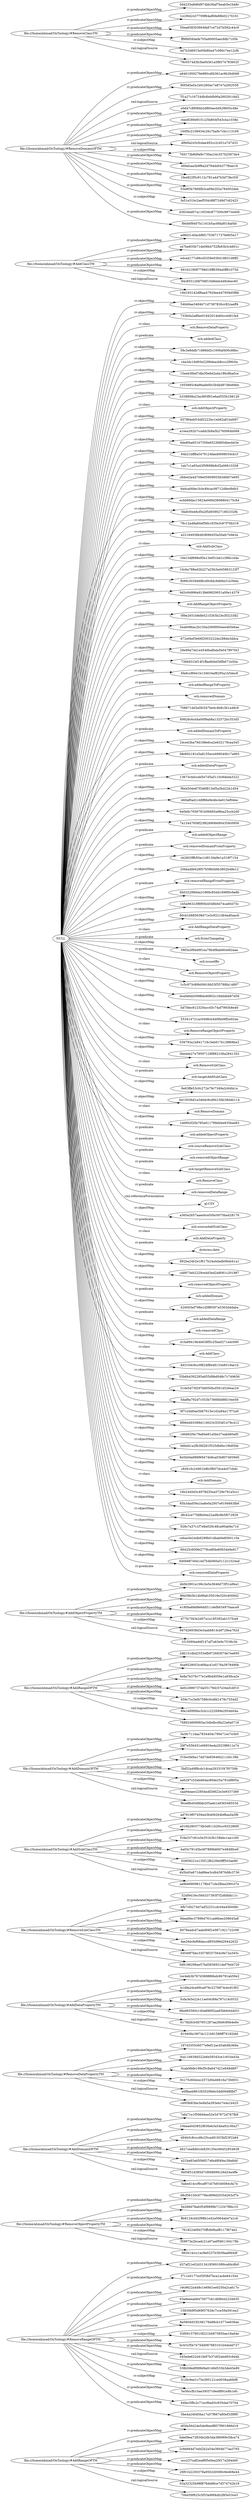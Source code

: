 digraph ar2dtool_diagram { 
rankdir=LR;
size="1501"
	"file:///home/ahmad/OnToology/#AddRangeOPTM" -> "df3fa56424e5de9bedf857f901866d19" [ label = "rr:predicateObjectMap" ];
	"file:///home/ahmad/OnToology/#AddRangeOPTM" -> "bde09ea72834b2db3da386969c58ce74" [ label = "rr:predicateObjectMap" ];
	"file:///home/ahmad/OnToology/#AddRangeOPTM" -> "2c8e664d7edd2b2a54e3604b77aa3765" [ label = "rr:predicateObjectMap" ];
	"file:///home/ahmad/OnToology/#AddRangeOPTM" -> "ecc237ca82eaf6f5e0ea20f17a264d49" [ label = "rr:predicateObjectMap" ];
	"file:///home/ahmad/OnToology/#AddRangeOPTM" -> "28f01b2250378a950249380c9e468e44" [ label = "rr:predicateObjectMap" ];
	"file:///home/ahmad/OnToology/#AddRangeOPTM" -> "03a32325b98f876de88ce7d574742b18" [ label = "rr:subjectMap" ];
	"file:///home/ahmad/OnToology/#AddRangeOPTM" -> "70bd59f925c5f53a99f4db2f85e53ce3" [ label = "rml:logicalSource" ];
	"file:///home/ahmad/OnToology/#RemoveRangeOPTM" -> "d37af21e02d3134185691089ca84c8b0" [ label = "rr:predicateObjectMap" ];
	"file:///home/ahmad/OnToology/#RemoveRangeOPTM" -> "f711e0177ecf3f38d7bca1acbe841544" [ label = "rr:predicateObjectMap" ];
	"file:///home/ahmad/OnToology/#RemoveRangeOPTM" -> "c9c9622a448c1e69d1ee0250a2ca617e" [ label = "rr:predicateObjectMap" ];
	"file:///home/ahmad/OnToology/#RemoveRangeOPTM" -> "63a8eeeab8475077cb14fd844223dd35" [ label = "rr:predicateObjectMap" ];
	"file:///home/ahmad/OnToology/#RemoveRangeOPTM" -> "15830b9f5d69f3763dc7cce59a591ea3" [ label = "rr:predicateObjectMap" ];
	"file:///home/ahmad/OnToology/#RemoveRangeOPTM" -> "8a5804d33f166176e88cb1077ee636ae" [ label = "rml:logicalSource" ];
	"file:///home/ahmad/OnToology/#RemoveRangeOPTM" -> "03f091579010f221b0875850ae18a64e" [ label = "rr:subjectMap" ];
	"file:///home/ahmad/OnToology/#RemoveRangeOPTM" -> "bc431f5b7e75dd087683101b44a4d727" [ label = "rr:predicateObjectMap" ];
	"file:///home/ahmad/OnToology/#RemoveRangeOPTM" -> "045ede622d41fe97b37d02abd93c9d4b" [ label = "rr:predicateObjectMap" ];
	"file:///home/ahmad/OnToology/#RemoveRangeOPTM" -> "338b58edf089d9a9149d533b3de45e89" [ label = "rml:logicalSource" ];
	"file:///home/ahmad/OnToology/#RemoveRangeOPTM" -> "f129c9ee1c75e395121ce0038aa6fef8" [ label = "rr:predicateObjectMap" ];
	"file:///home/ahmad/OnToology/#RemoveRangeOPTM" -> "5e56ccfb10ae39557c9e4f891e9b1efc" [ label = "rr:subjectMap" ];
	"file:///home/ahmad/OnToology/#RemoveRangeOPTM" -> "64fac5f8c2c71ec9beb5c935dae70704" [ label = "rr:predicateObjectMap" ];
	"file:///home/ahmad/OnToology/#RemoveRangeOPTM" -> "0be4a240d5ba17a57f667a80ef33f9f0" [ label = "rr:predicateObjectMap" ];
	"file:///home/ahmad/OnToology/#RemoveObjectPropertyTM" -> "d8cf56150c0779bc899d2035d263cf7e" [ label = "rr:predicateObjectMap" ];
	"file:///home/ahmad/OnToology/#RemoveObjectPropertyTM" -> "5e268d78afcf54f9898b712347f8bc10" [ label = "rr:predicateObjectMap" ];
	"file:///home/ahmad/OnToology/#RemoveObjectPropertyTM" -> "ffe8124cd42f98b1e42a5664ab47a1cb" [ label = "rr:predicateObjectMap" ];
	"file:///home/ahmad/OnToology/#RemoveObjectPropertyTM" -> "76182246f4370ffcfe9baf8117f874e2" [ label = "rr:predicateObjectMap" ];
	"file:///home/ahmad/OnToology/#RemoveObjectPropertyTM" -> "f59973e2bcadc21a97aef5661164178b" [ label = "rr:subjectMap" ];
	"file:///home/ahmad/OnToology/#RemoveObjectPropertyTM" -> "982614ccc1ac9e0237b3fc0faa6fd4df" [ label = "rml:logicalSource" ];
	"file:///home/ahmad/OnToology/#AddDomainDPTM" -> "7efa71e1f506d4ea52e347672d787fb8" [ label = "rr:predicateObjectMap" ];
	"file:///home/ahmad/OnToology/#AddDomainDPTM" -> "10baae0d3852f836eb3a54ba92c36a27" [ label = "rr:predicateObjectMap" ];
	"file:///home/ahmad/OnToology/#AddDomainDPTM" -> "d94b5c8cccd6c25ca481933bf23f1b84" [ label = "rr:predicateObjectMap" ];
	"file:///home/ahmad/OnToology/#AddDomainDPTM" -> "4627cee8d0ccb829135ec06452854838" [ label = "rr:predicateObjectMap" ];
	"file:///home/ahmad/OnToology/#AddDomainDPTM" -> "e21ba83a65f46f17efa48f49ac38a6dd" [ label = "rr:predicateObjectMap" ];
	"file:///home/ahmad/OnToology/#AddDomainDPTM" -> "9ef3851d385d7c9f48690c26d24a4ffe" [ label = "rr:subjectMap" ];
	"file:///home/ahmad/OnToology/#AddDomainDPTM" -> "5abed14ccf9caf97cb7b9340084cfa74" [ label = "rml:logicalSource" ];
	"file:///home/ahmad/OnToology/#RemoveDataPropertyTM" -> "18743355c6077e9ef12ac45afc8b369a" [ label = "rr:predicateObjectMap" ];
	"file:///home/ahmad/OnToology/#RemoveDataPropertyTM" -> "3ca11b639d322e6e59343ce1c91ba43a" [ label = "rr:predicateObjectMap" ];
	"file:///home/ahmad/OnToology/#RemoveDataPropertyTM" -> "0cab0fefe199cf5c9a647421e649d897" [ label = "rr:predicateObjectMap" ];
	"file:///home/ahmad/OnToology/#RemoveDataPropertyTM" -> "91c75c60dcec2572d0a46616a73fd931" [ label = "rr:predicateObjectMap" ];
	"file:///home/ahmad/OnToology/#RemoveDataPropertyTM" -> "e0f8aeb861f45520fe6c5dd094f6fbf7" [ label = "rr:subjectMap" ];
	"file:///home/ahmad/OnToology/#RemoveDataPropertyTM" -> "c495fb83be3e4fe5a393ebc7e4a1b425" [ label = "rml:logicalSource" ];
	"file:///home/ahmad/OnToology/#AddDataPropertyTM" -> "1ec4eb3b767d368886bdc86791ab59e2" [ label = "rr:predicateObjectMap" ];
	"file:///home/ahmad/OnToology/#AddDataPropertyTM" -> "b1d9a2dce69ca976c2276874cbc81f63" [ label = "rr:predicateObjectMap" ];
	"file:///home/ahmad/OnToology/#AddDataPropertyTM" -> "fcda3e5e22e11ae04c89a797c14c0532" [ label = "rr:predicateObjectMap" ];
	"file:///home/ahmad/OnToology/#AddDataPropertyTM" -> "98a965560c140a89692aa65bb644dd31" [ label = "rr:predicateObjectMap" ];
	"file:///home/ahmad/OnToology/#AddDataPropertyTM" -> "617fd263cfd7951287aa26b9c90b4e6e" [ label = "rr:subjectMap" ];
	"file:///home/ahmad/OnToology/#AddDataPropertyTM" -> "81940fa1907dc121b81588ff79182bfd" [ label = "rml:logicalSource" ];
	"file:///home/ahmad/OnToology/#RemoveSubClassTM" -> "324f9419cc564337393f7f2dfdfdb11c" [ label = "rr:predicateObjectMap" ];
	"file:///home/ahmad/OnToology/#RemoveSubClassTM" -> "4fb7cf4274d7ad52231cdc04a45b0d9c" [ label = "rr:predicateObjectMap" ];
	"file:///home/ahmad/OnToology/#RemoveSubClassTM" -> "9dea6fec37896d761cad6bee208645a8" [ label = "rr:predicateObjectMap" ];
	"file:///home/ahmad/OnToology/#RemoveSubClassTM" -> "8d78eadcd7aabd06f1e0871921722c98" [ label = "rr:predicateObjectMap" ];
	"file:///home/ahmad/OnToology/#RemoveSubClassTM" -> "fae26dcfef68daccd855d96d29442632" [ label = "rr:predicateObjectMap" ];
	"file:///home/ahmad/OnToology/#RemoveSubClassTM" -> "3d549f7bbc33578f337564c9e72a345c" [ label = "rr:subjectMap" ];
	"file:///home/ahmad/OnToology/#RemoveSubClassTM" -> "5d9196298ae57bd5836921def76d4720" [ label = "rml:logicalSource" ];
	"file:///home/ahmad/OnToology/#AddSubClassTM" -> "ad7919f07459a43b406264bf8aa5a5f6" [ label = "rr:predicateObjectMap" ];
	"file:///home/ahmad/OnToology/#AddSubClassTM" -> "a016b280377db3e811b29ccc925286f0" [ label = "rr:predicateObjectMap" ];
	"file:///home/ahmad/OnToology/#AddSubClassTM" -> "f19a337c81e3e351b3b158ebc1ae1c00" [ label = "rr:predicateObjectMap" ];
	"file:///home/ahmad/OnToology/#AddSubClassTM" -> "4a03c79145bc6f7889b6607e4848fce9" [ label = "rr:predicateObjectMap" ];
	"file:///home/ahmad/OnToology/#AddSubClassTM" -> "02859221e135f12fb239e0fff503ae90" [ label = "rr:predicateObjectMap" ];
	"file:///home/ahmad/OnToology/#AddSubClassTM" -> "4b5b45a671da88ee3cdb43876d8c3736" [ label = "rr:subjectMap" ];
	"file:///home/ahmad/OnToology/#AddSubClassTM" -> "ae9b6680961178b471de2fbea290c37e" [ label = "rml:logicalSource" ];
	"file:///home/ahmad/OnToology/#AddDomainOPTM" -> "3a3fc711daa7834404c790e71ec7e3b5" [ label = "rr:predicateObjectMap" ];
	"file:///home/ahmad/OnToology/#AddDomainOPTM" -> "29f7e556451e06934eda2023f8611e74" [ label = "rr:predicateObjectMap" ];
	"file:///home/ahmad/OnToology/#AddDomainOPTM" -> "f10ecf4f4a17dd7de83646b211d4138b" [ label = "rr:predicateObjectMap" ];
	"file:///home/ahmad/OnToology/#AddDomainOPTM" -> "5bf52a49f8cdc1dcaa26331f47f0759b" [ label = "rr:predicateObjectMap" ];
	"file:///home/ahmad/OnToology/#AddDomainOPTM" -> "aa6297c52ebd64ac80de25a791bf895a" [ label = "rr:predicateObjectMap" ];
	"file:///home/ahmad/OnToology/#AddDomainOPTM" -> "caa94eaec2285da4f26822e3e9337389" [ label = "rr:subjectMap" ];
	"file:///home/ahmad/OnToology/#AddDomainOPTM" -> "f6ce8fe45d8fab205ade1a936548553d" [ label = "rml:logicalSource" ];
	"file:///home/ahmad/OnToology/#AddRangeDPTM" -> "2d6131dbd2553efb97268307de7ee695" [ label = "rr:predicateObjectMap" ];
	"file:///home/ahmad/OnToology/#AddRangeDPTM" -> "0ca9528053c468ac41ef176a3978490b" [ label = "rr:predicateObjectMap" ];
	"file:///home/ahmad/OnToology/#AddRangeDPTM" -> "4e8a7b376c77e1e9bd4056e1a936ca2e" [ label = "rr:predicateObjectMap" ];
	"file:///home/ahmad/OnToology/#AddRangeDPTM" -> "4e0c2886737da55179dc57e34a5cbf10" [ label = "rr:predicateObjectMap" ];
	"file:///home/ahmad/OnToology/#AddRangeDPTM" -> "459c7cc3ef47588c0cdfd1478c7554d2" [ label = "rr:predicateObjectMap" ];
	"file:///home/ahmad/OnToology/#AddRangeDPTM" -> "6fa1bf0f06bc5cb1c222699e2954b04a" [ label = "rr:subjectMap" ];
	"file:///home/ahmad/OnToology/#AddRangeDPTM" -> "768924669083ac34bdbcdfa22a6a0716" [ label = "rml:logicalSource" ];
	"file:///home/ahmad/OnToology/#AddObjectPropertyTM" -> "4b0b3901e196c3e5e3646d73f51a9ba1" [ label = "rr:predicateObjectMap" ];
	"file:///home/ahmad/OnToology/#AddObjectPropertyTM" -> "89d38b5b14b9fafc35018e320c400942" [ label = "rr:predicateObjectMap" ];
	"file:///home/ahmad/OnToology/#AddObjectPropertyTM" -> "e180ba68d8e6dd511defb634970aaca9" [ label = "rr:predicateObjectMap" ];
	"file:///home/ahmad/OnToology/#AddObjectPropertyTM" -> "d77fc7f43e2d07a1a185392ab157fce9" [ label = "rr:predicateObjectMap" ];
	"file:///home/ahmad/OnToology/#AddObjectPropertyTM" -> "947d26938d3e3aabb814cbf728ea792d" [ label = "rr:subjectMap" ];
	"file:///home/ahmad/OnToology/#AddObjectPropertyTM" -> "1f15090ea9df147af7a63e9c7f19fc3b" [ label = "rml:logicalSource" ];
	"NULL" -> "54bb9ae3484b71d7387826cc82caeff4" [ label = "rr:objectMap" ];
	"NULL" -> "733b0a2a8fae01842014eb0ccd481fa4" [ label = "rr:objectMap" ];
	"NULL" -> "och:RemoveDataProperty" [ label = "rr:class" ];
	"NULL" -> "och:addedClass" [ label = "rr:predicate" ];
	"NULL" -> "58c3e8ddb71886bf2c1006af400c88bc" [ label = "rr:objectMap" ];
	"NULL" -> "c4a3dc19d93e2299deacb8ccc2f9fc0a" [ label = "rr:objectMap" ];
	"NULL" -> "15eeb36bd7dfa30e6d2a4a186c8ba0ce" [ label = "rr:objectMap" ];
	"NULL" -> "1055885c8a96ade00c5b4bd97d6e68dc" [ label = "rr:objectMap" ];
	"NULL" -> "b338808a23ac893f91e6ad555b198126" [ label = "rr:objectMap" ];
	"NULL" -> "och:AddObjectProperty" [ label = "rr:class" ];
	"NULL" -> "937f84ebf16df2222bc1eb82a81bd097" [ label = "rr:objectMap" ];
	"NULL" -> "a1eea392b7ccebb3b9a5b2760964b068" [ label = "rr:objectMap" ];
	"NULL" -> "6de8f4a65167356e6523fd85dbecbb3e" [ label = "rr:objectMap" ];
	"NULL" -> "64b21bff8a5479124faed0698034cb1f" [ label = "rr:objectMap" ];
	"NULL" -> "1ab7c1a93a43f5f698b8cf2a06610358" [ label = "rr:objectMap" ];
	"NULL" -> "c8de43a4d709e0590995583dfd07e695" [ label = "rr:objectMap" ];
	"NULL" -> "6edca0fdec3cbc84cac06712d8ed9db3" [ label = "rr:objectMap" ];
	"NULL" -> "ecbb69dac15624e949d3808804175c84" [ label = "rr:objectMap" ];
	"NULL" -> "5fa830e48cf5e2f5d93902718f2332fb" [ label = "rr:objectMap" ];
	"NULL" -> "78c12a48a60ef56b1835e3c67f76b318" [ label = "rr:objectMap" ];
	"NULL" -> "a22184938b4fcf696455a50afc7e9e2a" [ label = "rr:objectMap" ];
	"NULL" -> "och:AddSubClass" [ label = "rr:class" ];
	"NULL" -> "16e15df898e95e13e651bb1c3f6b1d4a" [ label = "rr:objectMap" ];
	"NULL" -> "10c6a788ed2b227a25b3a445863123f7" [ label = "rr:objectMap" ];
	"NULL" -> "fb99c303946f8c49c8dc9d66e31b39da" [ label = "rr:objectMap" ];
	"NULL" -> "9d3c94996a913fe69820651a00e14379" [ label = "rr:objectMap" ];
	"NULL" -> "och:AddRangeObjectProperty" [ label = "rr:class" ];
	"NULL" -> "0f9e2931b8dfe521f263b23e3f323382" [ label = "rr:objectMap" ];
	"NULL" -> "5ea6086ac2b150a2069950eee465e6ae" [ label = "rr:objectMap" ];
	"NULL" -> "672ef4ef3b66f2003222de288de3ddca" [ label = "rr:objectMap" ];
	"NULL" -> "29e99a7441e4546bafbda5b047997f43" [ label = "rr:objectMap" ];
	"NULL" -> "736b931bf14f1ffae8d4d36fb671b50a" [ label = "rr:objectMap" ];
	"NULL" -> "6fa6ccf60e1b134634af8295a1b5dac8" [ label = "rr:objectMap" ];
	"NULL" -> "och:addedRangeToProperty" [ label = "rr:predicate" ];
	"NULL" -> "och:removedDomain" [ label = "rr:predicate" ];
	"NULL" -> "708671dd3a5fc547be4c4b8c3b1a48c9" [ label = "rr:objectMap" ];
	"NULL" -> "69926c6cd4a00f9ab8a132572bc353d5" [ label = "rr:objectMap" ];
	"NULL" -> "och:addedDomainToProperty" [ label = "rr:predicate" ];
	"NULL" -> "24ce43ba79d188e6ca2e632179cea545" [ label = "rr:objectMap" ];
	"NULL" -> "38e892181e5a8155ece499040b17a965" [ label = "rr:objectMap" ];
	"NULL" -> "och:addedDataProperty" [ label = "rr:predicate" ];
	"NULL" -> "13673c4dccdd5e7d5a5110c9deda3222" [ label = "rr:objectMap" ];
	"NULL" -> "f9d450de87f3d6f813ef5a3b422b1d54" [ label = "rr:objectMap" ];
	"NULL" -> "460af0ad1c48f86e9e4bc4e615ef0dee" [ label = "rr:objectMap" ];
	"NULL" -> "6e0b8c7656781b0b665a98ea25ccb2d0" [ label = "rr:objectMap" ];
	"NULL" -> "7a13447958f23f6289066904359c0956" [ label = "rr:objectMap" ];
	"NULL" -> "och:addedObjectRange" [ label = "rr:predicate" ];
	"NULL" -> "och:removedDomainFromProperty" [ label = "rr:predicate" ];
	"NULL" -> "cb2603ffb50ac1d913da9e1a318f7154" [ label = "rr:objectMap" ];
	"NULL" -> "20bba4fe628f5765f8d49b3802b48e12" [ label = "rr:objectMap" ];
	"NULL" -> "och:removedRangeFromProperty" [ label = "rr:predicate" ];
	"NULL" -> "6b032298d4a31868c85dd1696f0c9a8b" [ label = "rr:objectMap" ];
	"NULL" -> "1b5a96323f8f95b4548b0d74ca60d75c" [ label = "rr:objectMap" ];
	"NULL" -> "80cb1b685638d71e3c9221db4ad0aacb" [ label = "rr:objectMap" ];
	"NULL" -> "och:AddRangeDataProperty" [ label = "rr:class" ];
	"NULL" -> "och:fromChangelog" [ label = "rr:predicate" ];
	"NULL" -> "08f3a3f9dd9f1ea79b4f8ab664482aae" [ label = "rr:objectMap" ];
	"NULL" -> "och:issuedBy" [ label = "rr:predicate" ];
	"NULL" -> "och:RemoveObjectProperty" [ label = "rr:class" ];
	"NULL" -> "1c5c973c89b00616b53f35788fa14897" [ label = "rr:objectMap" ];
	"NULL" -> "dcaf48dd3098bb46802c18dddbb87d58" [ label = "rr:objectMap" ];
	"NULL" -> "bd7fdec612320acc45c74af7993b8e46" [ label = "rr:objectMap" ];
	"NULL" -> "553414721ac0498cb4d0fbb9ff2e92da" [ label = "rr:objectMap" ];
	"NULL" -> "och:RemoveRangeObjectProperty" [ label = "rr:class" ];
	"NULL" -> "039793a1b841718c3eb917b138f68be2" [ label = "rr:objectMap" ];
	"NULL" -> "3be4de27e79597128f882106a2841352" [ label = "rr:objectMap" ];
	"NULL" -> "och:RemoveSubClass" [ label = "rr:class" ];
	"NULL" -> "och:targetAddSubClass" [ label = "rr:predicate" ];
	"NULL" -> "8e63ffe53c0c272e79c7349a2c64fa1a" [ label = "rr:objectMap" ];
	"NULL" -> "6415036d1a346dc9cd94156b38d4b114" [ label = "rr:objectMap" ];
	"NULL" -> "och:RemoveDomain" [ label = "rr:class" ];
	"NULL" -> "1e6892f20b785e611799dd4e835bae83" [ label = "rr:objectMap" ];
	"NULL" -> "och:addedObjectProperty" [ label = "rr:predicate" ];
	"NULL" -> "och:sourceRemoveSubClass" [ label = "rr:predicate" ];
	"NULL" -> "och:removedObjectRange" [ label = "rr:predicate" ];
	"NULL" -> "och:targetRemoveSubClass" [ label = "rr:predicate" ];
	"NULL" -> "och:RemoveClass" [ label = "rr:class" ];
	"NULL" -> "och:removedDataRange" [ label = "rr:predicate" ];
	"NULL" -> "ql:CSV" [ label = "rml:referenceFormulation" ];
	"NULL" -> "a365e2657aaed4ce50bc0070ba428176" [ label = "rr:objectMap" ];
	"NULL" -> "och:sourceAddSubClass" [ label = "rr:predicate" ];
	"NULL" -> "och:AddDataProperty" [ label = "rr:class" ];
	"NULL" -> "dcterms:date" [ label = "rr:predicate" ];
	"NULL" -> "892ba24b2e1f617b24a4dadb06eb41a1" [ label = "rr:objectMap" ];
	"NULL" -> "ca8973eb2229cedd3ed2a8061c201987" [ label = "rr:objectMap" ];
	"NULL" -> "och:removedObjectProperty" [ label = "rr:predicate" ];
	"NULL" -> "och:addedDomain" [ label = "rr:predicate" ];
	"NULL" -> "420003ef798e1d5ff0597a5363d4daba" [ label = "rr:objectMap" ];
	"NULL" -> "och:addedDataRange" [ label = "rr:predicate" ];
	"NULL" -> "och:removedClass" [ label = "rr:predicate" ];
	"NULL" -> "d1fa99419b4b638f5c25ba0271edc690" [ label = "rr:objectMap" ];
	"NULL" -> "och:AddClass" [ label = "rr:class" ];
	"NULL" -> "4d3104c9cc0f824f8b48133e8519ae1b" [ label = "rr:objectMap" ];
	"NULL" -> "55b6b4392285a655d9bd048c7c749656" [ label = "rr:objectMap" ];
	"NULL" -> "31de5d75f297b6050bcf3914526eac24" [ label = "rr:objectMap" ];
	"NULL" -> "5daf8a792d7c553b7366fdd8fd10ee58" [ label = "rr:objectMap" ];
	"NULL" -> "8f7c2dd0ae5b67615e1d2a94a17f72a9" [ label = "rr:objectMap" ];
	"NULL" -> "9f96d493399d116023c5554f1479c412" [ label = "rr:objectMap" ];
	"NULL" -> "c46b62f4c79a84e81a5be37eab460af0" [ label = "rr:objectMap" ];
	"NULL" -> "b6bd41a2fb3fd281f525db6bc19b850e" [ label = "rr:objectMap" ];
	"NULL" -> "8e5b0da996f68474b8ca03b8074939d0" [ label = "rr:objectMap" ];
	"NULL" -> "cfcf416c24901b8b3f607dca4e57cbdc" [ label = "rr:objectMap" ];
	"NULL" -> "och:AddDomain" [ label = "rr:class" ];
	"NULL" -> "16b2440d3c4978d35ea5729e791a5cc1" [ label = "rr:objectMap" ];
	"NULL" -> "85b3dad59a1ba6e0a2007e9194663fb6" [ label = "rr:objectMap" ];
	"NULL" -> "dfc42ce77fd8b0ee22ad8c9b5f072929" [ label = "rr:objectMap" ];
	"NULL" -> "928c7a37c1f7e8a029c48ca90ab9a71d" [ label = "rr:objectMap" ];
	"NULL" -> "cebac0e24db6299b01dbab6e8560110e" [ label = "rr:objectMap" ];
	"NULL" -> "66425c600fe2778ce8f4e60634e9e917" [ label = "rr:objectMap" ];
	"NULL" -> "6d0b887e0e14d7b4b060a5112c1524ad" [ label = "rr:objectMap" ];
	"NULL" -> "och:removedDataProperty" [ label = "rr:predicate" ];
	"file:///home/ahmad/OnToology/#AddClassTM" -> "ad8d3140acbf6f1753671737fe805a17" [ label = "rr:predicateObjectMap" ];
	"file:///home/ahmad/OnToology/#AddClassTM" -> "ce7be835b71de06b4752fb83b3c4801c" [ label = "rr:predicateObjectMap" ];
	"file:///home/ahmad/OnToology/#AddClassTM" -> "edcad177c88c45359e036418831d8ff2" [ label = "rr:predicateObjectMap" ];
	"file:///home/ahmad/OnToology/#AddClassTM" -> "6916219087798d16ff6394a0ff81075d" [ label = "rr:predicateObjectMap" ];
	"file:///home/ahmad/OnToology/#AddClassTM" -> "84c85512f4f768f15d8dde448cfeec60" [ label = "rr:subjectMap" ];
	"file:///home/ahmad/OnToology/#AddClassTM" -> "19d193142df6ae47929ee447959d5f8b" [ label = "rml:logicalSource" ];
	"file:///home/ahmad/OnToology/#RemoveDomainOPTM" -> "a8461959279e980cdf4361ac9b26d068" [ label = "rr:predicateObjectMap" ];
	"file:///home/ahmad/OnToology/#RemoveDomainOPTM" -> "80f3d5a5a1b0c260ac7a87e7a2f43558" [ label = "rr:predicateObjectMap" ];
	"file:///home/ahmad/OnToology/#RemoveDomainOPTM" -> "7f1a27c16724db4bddb90a260281cbd2" [ label = "rml:logicalSource" ];
	"file:///home/ahmad/OnToology/#RemoveDomainOPTM" -> "e0d47c8f06bb2df60eecbf428605c48e" [ label = "rr:predicateObjectMap" ];
	"file:///home/ahmad/OnToology/#RemoveDomainOPTM" -> "cbedf289d91f1c25b804f543cba1038e" [ label = "rr:predicateObjectMap" ];
	"file:///home/ahmad/OnToology/#RemoveDomainOPTM" -> "160f5c2106934c26c7ba9c7cbc113169" [ label = "rr:predicateObjectMap" ];
	"file:///home/ahmad/OnToology/#RemoveDomainOPTM" -> "df66fa243cfcdae492cc2c451a7d7433" [ label = "rml:logicalSource" ];
	"file:///home/ahmad/OnToology/#RemoveDomainOPTM" -> "769173b8d9e9c730ac24c357b2587de4" [ label = "rr:subjectMap" ];
	"file:///home/ahmad/OnToology/#RemoveDomainOPTM" -> "46fafcaa3b9f6a2d794dd04377fbae18" [ label = "rr:predicateObjectMap" ];
	"file:///home/ahmad/OnToology/#RemoveDomainOPTM" -> "1fee822f5c9112c781a4d7b3d73bc55f" [ label = "rr:predicateObjectMap" ];
	"file:///home/ahmad/OnToology/#RemoveDomainOPTM" -> "33a9f3b7666fb3ca69e202a784002dee" [ label = "rr:predicateObjectMap" ];
	"file:///home/ahmad/OnToology/#RemoveDomainOPTM" -> "fa51e31bc2aef554c88f7248d7c62423" [ label = "rr:predicateObjectMap" ];
	"file:///home/ahmad/OnToology/#RemoveDomainOPTM" -> "d3834dd07a116536c877300c99734400" [ label = "rr:subjectMap" ];
	"file:///home/ahmad/OnToology/#RemoveDomainOPTM" -> "f9d46f9407b1161b5ac0fdaf018af4fc" [ label = "rr:predicateObjectMap" ];
	"file:///home/ahmad/OnToology/#RemoveClassTM" -> "0d4235a8d6d974bb36af7beab5e1b48c" [ label = "rr:predicateObjectMap" ];
	"file:///home/ahmad/OnToology/#RemoveClassTM" -> "1cc3642437709f64af69e88b02176161" [ label = "rr:predicateObjectMap" ];
	"file:///home/ahmad/OnToology/#RemoveClassTM" -> "50ea658303664fa87cd72d7b592c44c9" [ label = "rr:predicateObjectMap" ];
	"file:///home/ahmad/OnToology/#RemoveClassTM" -> "ff9f89584efe705a90005aec9db7105b" [ label = "rr:predicateObjectMap" ];
	"file:///home/ahmad/OnToology/#RemoveClassTM" -> "4d7b3d6915e00b80a47c080c7ee12cfb" [ label = "rr:subjectMap" ];
	"file:///home/ahmad/OnToology/#RemoveClassTM" -> "78c0574d3b3bef4361a5f8574783602f" [ label = "rml:logicalSource" ];

}
